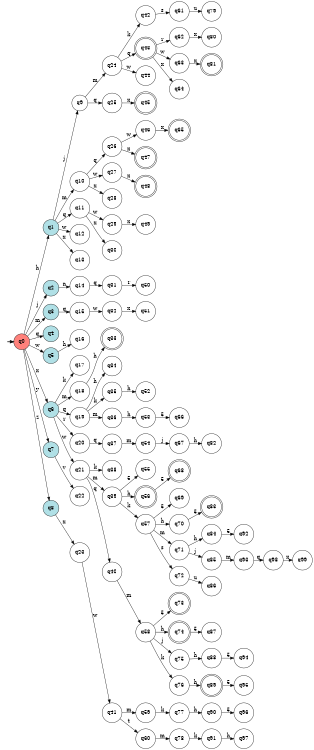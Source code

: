 digraph APTAALF {
__start0 [style = invis, shape = none, label = "", width = 0, height = 0];

rankdir=LR;
size="8,5";

s0 [style="filled", color="black", fillcolor="#ff817b" shape="circle", label="q0"];
s1 [style="filled", color="black", fillcolor="powderblue" shape="circle", label="q1"];
s2 [style="filled", color="black", fillcolor="powderblue" shape="circle", label="q2"];
s3 [style="filled", color="black", fillcolor="powderblue" shape="circle", label="q3"];
s4 [style="filled", color="black", fillcolor="powderblue" shape="circle", label="q4"];
s5 [style="filled", color="black", fillcolor="powderblue" shape="circle", label="q5"];
s6 [style="filled", color="black", fillcolor="powderblue" shape="circle", label="q6"];
s7 [style="filled", color="black", fillcolor="powderblue" shape="circle", label="q7"];
s8 [style="filled", color="black", fillcolor="powderblue" shape="circle", label="q8"];
s9 [style="filled", color="black", fillcolor="white" shape="circle", label="q9"];
s10 [style="filled", color="black", fillcolor="white" shape="circle", label="q10"];
s11 [style="filled", color="black", fillcolor="white" shape="circle", label="q11"];
s12 [style="filled", color="black", fillcolor="white" shape="circle", label="q12"];
s13 [style="filled", color="black", fillcolor="white" shape="circle", label="q13"];
s14 [style="filled", color="black", fillcolor="white" shape="circle", label="q14"];
s15 [style="filled", color="black", fillcolor="white" shape="circle", label="q15"];
s16 [style="filled", color="black", fillcolor="white" shape="circle", label="q16"];
s17 [style="filled", color="black", fillcolor="white" shape="circle", label="q17"];
s18 [style="filled", color="black", fillcolor="white" shape="circle", label="q18"];
s19 [style="filled", color="black", fillcolor="white" shape="circle", label="q19"];
s20 [style="filled", color="black", fillcolor="white" shape="circle", label="q20"];
s21 [style="filled", color="black", fillcolor="white" shape="circle", label="q21"];
s22 [style="filled", color="black", fillcolor="white" shape="circle", label="q22"];
s23 [style="filled", color="black", fillcolor="white" shape="circle", label="q23"];
s24 [style="filled", color="black", fillcolor="white" shape="circle", label="q24"];
s25 [style="filled", color="black", fillcolor="white" shape="circle", label="q25"];
s26 [style="filled", color="black", fillcolor="white" shape="circle", label="q26"];
s27 [style="filled", color="black", fillcolor="white" shape="circle", label="q27"];
s28 [style="filled", color="black", fillcolor="white" shape="circle", label="q28"];
s29 [style="filled", color="black", fillcolor="white" shape="circle", label="q29"];
s30 [style="filled", color="black", fillcolor="white" shape="circle", label="q30"];
s31 [style="filled", color="black", fillcolor="white" shape="circle", label="q31"];
s32 [style="filled", color="black", fillcolor="white" shape="circle", label="q32"];
s33 [style="rounded,filled", color="black", fillcolor="white" shape="doublecircle", label="q33"];
s34 [style="filled", color="black", fillcolor="white" shape="circle", label="q34"];
s35 [style="filled", color="black", fillcolor="white" shape="circle", label="q35"];
s36 [style="filled", color="black", fillcolor="white" shape="circle", label="q36"];
s37 [style="filled", color="black", fillcolor="white" shape="circle", label="q37"];
s38 [style="filled", color="black", fillcolor="white" shape="circle", label="q38"];
s39 [style="filled", color="black", fillcolor="white" shape="circle", label="q39"];
s40 [style="filled", color="black", fillcolor="white" shape="circle", label="q40"];
s41 [style="filled", color="black", fillcolor="white" shape="circle", label="q41"];
s42 [style="filled", color="black", fillcolor="white" shape="circle", label="q42"];
s43 [style="rounded,filled", color="black", fillcolor="white" shape="doublecircle", label="q43"];
s44 [style="filled", color="black", fillcolor="white" shape="circle", label="q44"];
s45 [style="rounded,filled", color="black", fillcolor="white" shape="doublecircle", label="q45"];
s46 [style="filled", color="black", fillcolor="white" shape="circle", label="q46"];
s47 [style="rounded,filled", color="black", fillcolor="white" shape="doublecircle", label="q47"];
s48 [style="rounded,filled", color="black", fillcolor="white" shape="doublecircle", label="q48"];
s49 [style="filled", color="black", fillcolor="white" shape="circle", label="q49"];
s50 [style="filled", color="black", fillcolor="white" shape="circle", label="q50"];
s51 [style="filled", color="black", fillcolor="white" shape="circle", label="q51"];
s52 [style="filled", color="black", fillcolor="white" shape="circle", label="q52"];
s53 [style="filled", color="black", fillcolor="white" shape="circle", label="q53"];
s54 [style="filled", color="black", fillcolor="white" shape="circle", label="q54"];
s55 [style="filled", color="black", fillcolor="white" shape="circle", label="q55"];
s56 [style="rounded,filled", color="black", fillcolor="white" shape="doublecircle", label="q56"];
s57 [style="filled", color="black", fillcolor="white" shape="circle", label="q57"];
s58 [style="filled", color="black", fillcolor="white" shape="circle", label="q58"];
s59 [style="filled", color="black", fillcolor="white" shape="circle", label="q59"];
s60 [style="filled", color="black", fillcolor="white" shape="circle", label="q60"];
s61 [style="filled", color="black", fillcolor="white" shape="circle", label="q61"];
s62 [style="filled", color="black", fillcolor="white" shape="circle", label="q62"];
s63 [style="filled", color="black", fillcolor="white" shape="circle", label="q63"];
s64 [style="filled", color="black", fillcolor="white" shape="circle", label="q64"];
s65 [style="rounded,filled", color="black", fillcolor="white" shape="doublecircle", label="q65"];
s66 [style="filled", color="black", fillcolor="white" shape="circle", label="q66"];
s67 [style="filled", color="black", fillcolor="white" shape="circle", label="q67"];
s68 [style="rounded,filled", color="black", fillcolor="white" shape="doublecircle", label="q68"];
s69 [style="filled", color="black", fillcolor="white" shape="circle", label="q69"];
s70 [style="filled", color="black", fillcolor="white" shape="circle", label="q70"];
s71 [style="filled", color="black", fillcolor="white" shape="circle", label="q71"];
s72 [style="filled", color="black", fillcolor="white" shape="circle", label="q72"];
s73 [style="rounded,filled", color="black", fillcolor="white" shape="doublecircle", label="q73"];
s74 [style="rounded,filled", color="black", fillcolor="white" shape="doublecircle", label="q74"];
s75 [style="filled", color="black", fillcolor="white" shape="circle", label="q75"];
s76 [style="filled", color="black", fillcolor="white" shape="circle", label="q76"];
s77 [style="filled", color="black", fillcolor="white" shape="circle", label="q77"];
s78 [style="filled", color="black", fillcolor="white" shape="circle", label="q78"];
s79 [style="filled", color="black", fillcolor="white" shape="circle", label="q79"];
s80 [style="filled", color="black", fillcolor="white" shape="circle", label="q80"];
s81 [style="rounded,filled", color="black", fillcolor="white" shape="doublecircle", label="q81"];
s82 [style="filled", color="black", fillcolor="white" shape="circle", label="q82"];
s83 [style="rounded,filled", color="black", fillcolor="white" shape="doublecircle", label="q83"];
s84 [style="filled", color="black", fillcolor="white" shape="circle", label="q84"];
s85 [style="filled", color="black", fillcolor="white" shape="circle", label="q85"];
s86 [style="filled", color="black", fillcolor="white" shape="circle", label="q86"];
s87 [style="filled", color="black", fillcolor="white" shape="circle", label="q87"];
s88 [style="filled", color="black", fillcolor="white" shape="circle", label="q88"];
s89 [style="rounded,filled", color="black", fillcolor="white" shape="doublecircle", label="q89"];
s90 [style="filled", color="black", fillcolor="white" shape="circle", label="q90"];
s91 [style="filled", color="black", fillcolor="white" shape="circle", label="q91"];
s92 [style="filled", color="black", fillcolor="white" shape="circle", label="q92"];
s93 [style="filled", color="black", fillcolor="white" shape="circle", label="q93"];
s94 [style="filled", color="black", fillcolor="white" shape="circle", label="q94"];
s95 [style="filled", color="black", fillcolor="white" shape="circle", label="q95"];
s96 [style="filled", color="black", fillcolor="white" shape="circle", label="q96"];
s97 [style="filled", color="black", fillcolor="white" shape="circle", label="q97"];
s98 [style="filled", color="black", fillcolor="white" shape="circle", label="q98"];
s99 [style="filled", color="black", fillcolor="white" shape="circle", label="q99"];
subgraph cluster_main { 
	graph [pad=".75", ranksep="0.15", nodesep="0.15"];
	 style=invis; 
	__start0 -> s0 [penwidth=2];
}
s0 -> s1 [label="h"];
s0 -> s2 [label="j"];
s0 -> s3 [label="m"];
s0 -> s4 [label="q"];
s0 -> s5 [label="w"];
s0 -> s6 [label="x"];
s0 -> s7 [label="y"];
s0 -> s8 [label="z"];
s1 -> s9 [label="j"];
s1 -> s10 [label="m"];
s1 -> s11 [label="q"];
s1 -> s12 [label="w"];
s1 -> s13 [label="x"];
s2 -> s14 [label="n"];
s3 -> s15 [label="q"];
s5 -> s16 [label="h"];
s6 -> s17 [label="k"];
s6 -> s18 [label="m"];
s6 -> s19 [label="q"];
s6 -> s20 [label="r"];
s6 -> s21 [label="w"];
s7 -> s22 [label="v"];
s8 -> s23 [label="x"];
s9 -> s24 [label="m"];
s9 -> s25 [label="q"];
s10 -> s26 [label="q"];
s10 -> s27 [label="w"];
s10 -> s28 [label="x"];
s11 -> s29 [label="w"];
s11 -> s30 [label="x"];
s14 -> s31 [label="q"];
s15 -> s32 [label="w"];
s18 -> s33 [label="h"];
s19 -> s34 [label="h"];
s19 -> s35 [label="k"];
s19 -> s36 [label="m"];
s20 -> s37 [label="q"];
s21 -> s38 [label="k"];
s21 -> s39 [label="m"];
s21 -> s40 [label="q"];
s23 -> s41 [label="w"];
s24 -> s42 [label="k"];
s24 -> s43 [label="q"];
s24 -> s44 [label="w"];
s25 -> s45 [label="x"];
s26 -> s46 [label="w"];
s26 -> s47 [label="x"];
s27 -> s48 [label="x"];
s29 -> s49 [label="x"];
s31 -> s50 [label="r"];
s32 -> s51 [label="x"];
s35 -> s52 [label="h"];
s36 -> s53 [label="h"];
s37 -> s54 [label="m"];
s39 -> s55 [label="5"];
s39 -> s56 [label="h"];
s39 -> s57 [label="k"];
s40 -> s58 [label="m"];
s41 -> s59 [label="m"];
s41 -> s60 [label="t"];
s42 -> s61 [label="s"];
s43 -> s62 [label="r"];
s43 -> s63 [label="w"];
s43 -> s64 [label="x"];
s46 -> s65 [label="x"];
s53 -> s66 [label="5"];
s54 -> s67 [label="j"];
s56 -> s68 [label="5"];
s57 -> s69 [label="5"];
s57 -> s70 [label="h"];
s57 -> s71 [label="m"];
s57 -> s72 [label="s"];
s58 -> s73 [label="5"];
s58 -> s74 [label="h"];
s58 -> s75 [label="j"];
s58 -> s76 [label="k"];
s59 -> s77 [label="k"];
s60 -> s78 [label="m"];
s61 -> s79 [label="u"];
s62 -> s80 [label="x"];
s63 -> s81 [label="x"];
s67 -> s82 [label="h"];
s70 -> s83 [label="5"];
s71 -> s84 [label="h"];
s71 -> s85 [label="j"];
s72 -> s86 [label="u"];
s74 -> s87 [label="5"];
s75 -> s88 [label="h"];
s76 -> s89 [label="h"];
s77 -> s90 [label="h"];
s78 -> s91 [label="k"];
s84 -> s92 [label="5"];
s85 -> s93 [label="m"];
s88 -> s94 [label="5"];
s89 -> s95 [label="5"];
s90 -> s96 [label="5"];
s91 -> s97 [label="h"];
s93 -> s98 [label="q"];
s98 -> s99 [label="x"];

}
